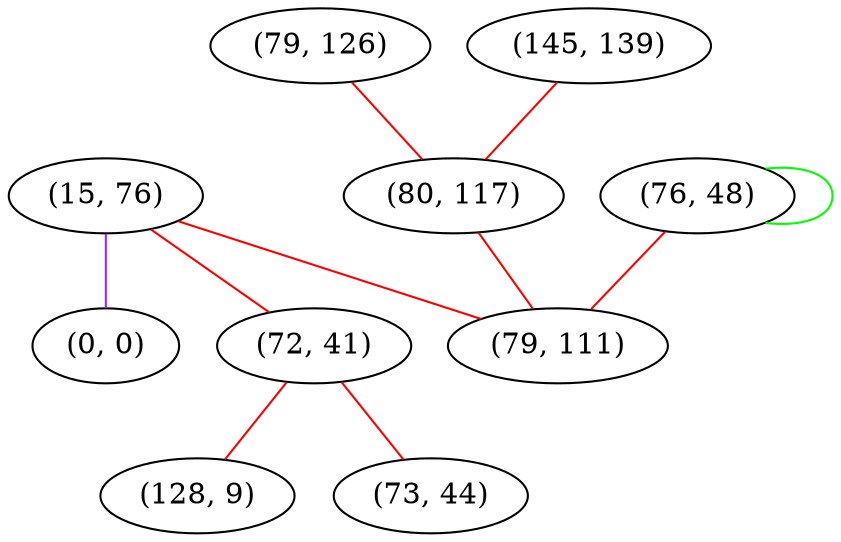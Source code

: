 graph "" {
"(15, 76)";
"(0, 0)";
"(79, 126)";
"(145, 139)";
"(72, 41)";
"(80, 117)";
"(76, 48)";
"(128, 9)";
"(79, 111)";
"(73, 44)";
"(15, 76)" -- "(72, 41)"  [color=red, key=0, weight=1];
"(15, 76)" -- "(0, 0)"  [color=purple, key=0, weight=4];
"(15, 76)" -- "(79, 111)"  [color=red, key=0, weight=1];
"(79, 126)" -- "(80, 117)"  [color=red, key=0, weight=1];
"(145, 139)" -- "(80, 117)"  [color=red, key=0, weight=1];
"(72, 41)" -- "(128, 9)"  [color=red, key=0, weight=1];
"(72, 41)" -- "(73, 44)"  [color=red, key=0, weight=1];
"(80, 117)" -- "(79, 111)"  [color=red, key=0, weight=1];
"(76, 48)" -- "(79, 111)"  [color=red, key=0, weight=1];
"(76, 48)" -- "(76, 48)"  [color=green, key=0, weight=2];
}
